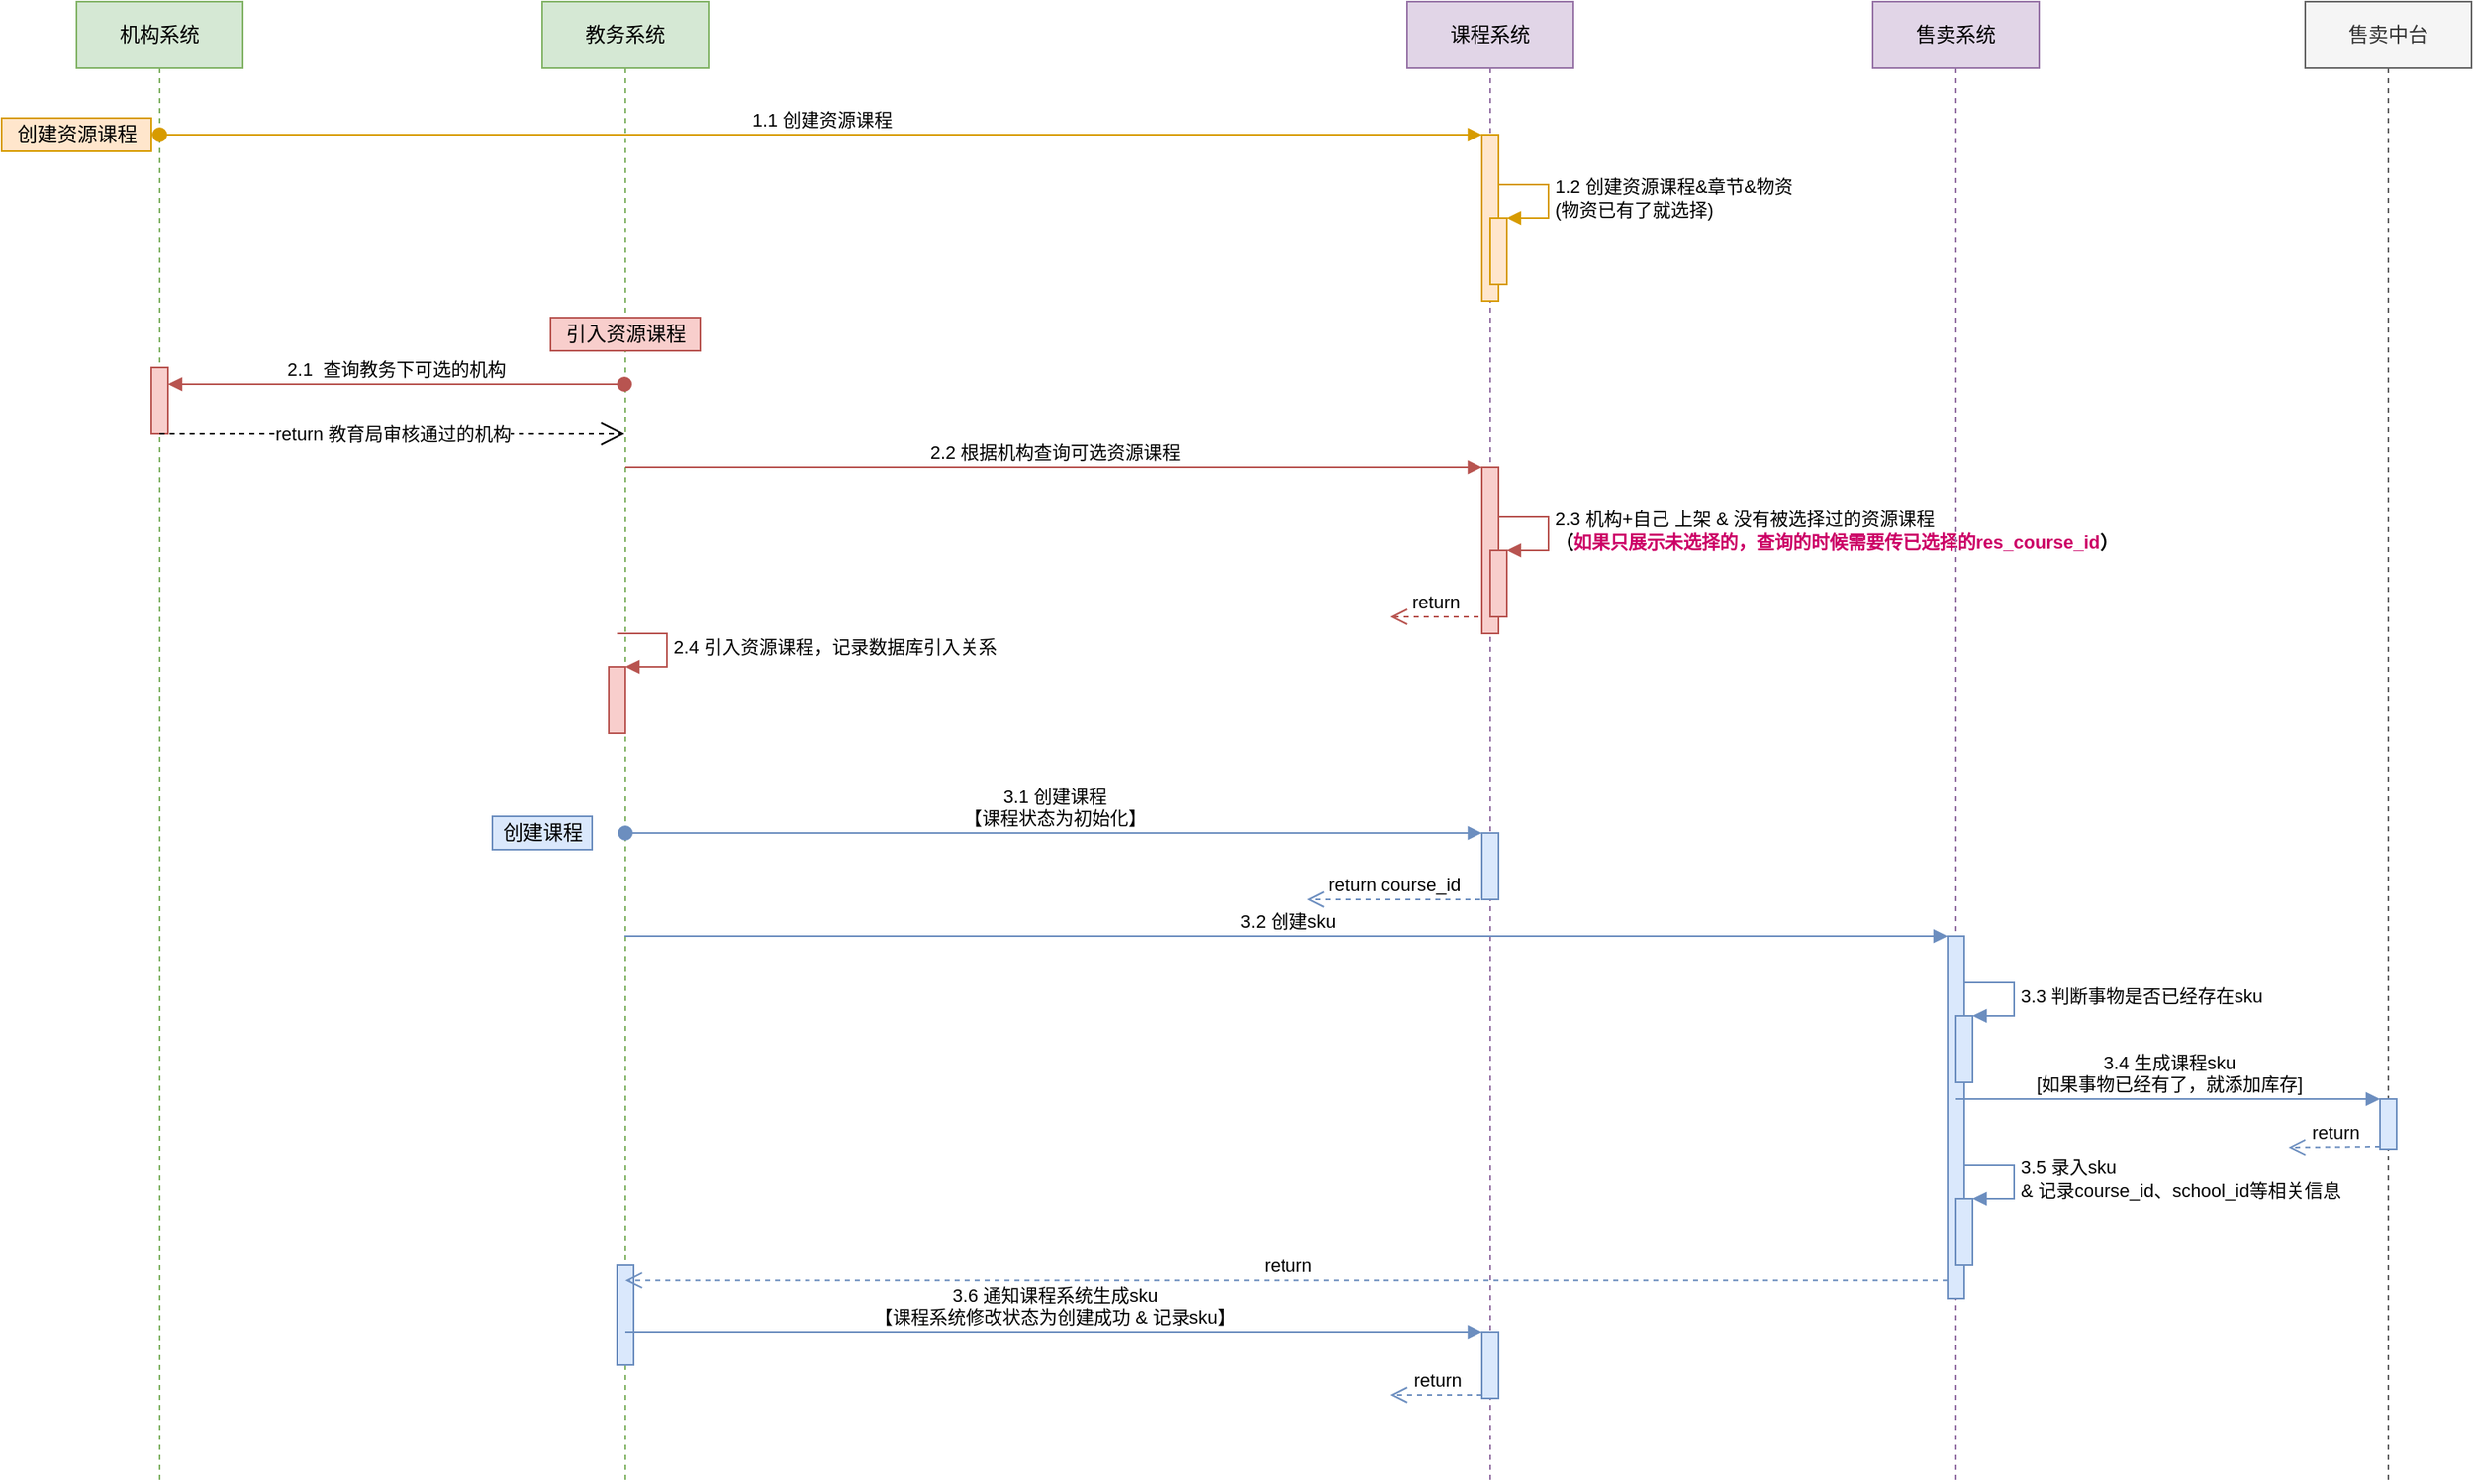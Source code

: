 <mxfile version="15.7.3" type="github">
  <diagram id="MR9MnnFLTP00P_tGPbx0" name="Page-1">
    <mxGraphModel dx="2125" dy="808" grid="1" gridSize="10" guides="1" tooltips="1" connect="1" arrows="1" fold="1" page="1" pageScale="1" pageWidth="827" pageHeight="1169" math="0" shadow="0">
      <root>
        <mxCell id="0" />
        <mxCell id="1" parent="0" />
        <mxCell id="Ux3_DWRhRO94aF-55bSF-1" value="机构系统" style="shape=umlLifeline;perimeter=lifelinePerimeter;whiteSpace=wrap;html=1;container=1;collapsible=0;recursiveResize=0;outlineConnect=0;fillColor=#d5e8d4;strokeColor=#82b366;" parent="1" vertex="1">
          <mxGeometry x="-120" y="130" width="100" height="890" as="geometry" />
        </mxCell>
        <mxCell id="Ux3_DWRhRO94aF-55bSF-17" value="" style="html=1;points=[];perimeter=orthogonalPerimeter;fillColor=#f8cecc;strokeColor=#b85450;" parent="Ux3_DWRhRO94aF-55bSF-1" vertex="1">
          <mxGeometry x="45" y="220" width="10" height="40" as="geometry" />
        </mxCell>
        <mxCell id="Ux3_DWRhRO94aF-55bSF-2" value="教务系统" style="shape=umlLifeline;perimeter=lifelinePerimeter;whiteSpace=wrap;html=1;container=1;collapsible=0;recursiveResize=0;outlineConnect=0;fillColor=#d5e8d4;strokeColor=#82b366;" parent="1" vertex="1">
          <mxGeometry x="160" y="130" width="100" height="890" as="geometry" />
        </mxCell>
        <mxCell id="Ux3_DWRhRO94aF-55bSF-31" value="" style="html=1;points=[];perimeter=orthogonalPerimeter;fillColor=#f8cecc;strokeColor=#b85450;" parent="Ux3_DWRhRO94aF-55bSF-2" vertex="1">
          <mxGeometry x="40" y="400" width="10" height="40" as="geometry" />
        </mxCell>
        <mxCell id="Ux3_DWRhRO94aF-55bSF-32" value="2.4 引入资源课程，记录数据库引入关系" style="edgeStyle=orthogonalEdgeStyle;html=1;align=left;spacingLeft=2;endArrow=block;rounded=0;entryX=1;entryY=0;fillColor=#f8cecc;strokeColor=#b85450;" parent="Ux3_DWRhRO94aF-55bSF-2" target="Ux3_DWRhRO94aF-55bSF-31" edge="1">
          <mxGeometry relative="1" as="geometry">
            <mxPoint x="45" y="380" as="sourcePoint" />
            <Array as="points">
              <mxPoint x="75" y="380" />
            </Array>
          </mxGeometry>
        </mxCell>
        <mxCell id="Ux3_DWRhRO94aF-55bSF-53" value="" style="html=1;points=[];perimeter=orthogonalPerimeter;fillColor=#dae8fc;strokeColor=#6c8ebf;" parent="Ux3_DWRhRO94aF-55bSF-2" vertex="1">
          <mxGeometry x="45" y="760" width="10" height="60" as="geometry" />
        </mxCell>
        <mxCell id="Ux3_DWRhRO94aF-55bSF-27" value="引入资源课程" style="text;html=1;align=center;verticalAlign=middle;resizable=0;points=[];autosize=1;strokeColor=#b85450;fillColor=#f8cecc;" parent="Ux3_DWRhRO94aF-55bSF-2" vertex="1">
          <mxGeometry x="5" y="190" width="90" height="20" as="geometry" />
        </mxCell>
        <mxCell id="Ux3_DWRhRO94aF-55bSF-3" value="课程系统" style="shape=umlLifeline;perimeter=lifelinePerimeter;whiteSpace=wrap;html=1;container=1;collapsible=0;recursiveResize=0;outlineConnect=0;fillColor=#e1d5e7;strokeColor=#9673a6;" parent="1" vertex="1">
          <mxGeometry x="680" y="130" width="100" height="890" as="geometry" />
        </mxCell>
        <mxCell id="Ux3_DWRhRO94aF-55bSF-10" value="" style="html=1;points=[];perimeter=orthogonalPerimeter;fillColor=#ffe6cc;strokeColor=#d79b00;" parent="Ux3_DWRhRO94aF-55bSF-3" vertex="1">
          <mxGeometry x="45" y="80" width="10" height="100" as="geometry" />
        </mxCell>
        <mxCell id="Ux3_DWRhRO94aF-55bSF-12" value="" style="html=1;points=[];perimeter=orthogonalPerimeter;fillColor=#ffe6cc;strokeColor=#d79b00;" parent="Ux3_DWRhRO94aF-55bSF-3" vertex="1">
          <mxGeometry x="50" y="130" width="10" height="40" as="geometry" />
        </mxCell>
        <mxCell id="Ux3_DWRhRO94aF-55bSF-13" value="1.2 创建资源课程&amp;amp;章节&amp;amp;物资&lt;br&gt;(物资已有了就选择)" style="edgeStyle=orthogonalEdgeStyle;html=1;align=left;spacingLeft=2;endArrow=block;rounded=0;entryX=1;entryY=0;fillColor=#ffe6cc;strokeColor=#d79b00;" parent="Ux3_DWRhRO94aF-55bSF-3" target="Ux3_DWRhRO94aF-55bSF-12" edge="1">
          <mxGeometry relative="1" as="geometry">
            <mxPoint x="55" y="110" as="sourcePoint" />
            <Array as="points">
              <mxPoint x="85" y="110" />
            </Array>
          </mxGeometry>
        </mxCell>
        <mxCell id="Ux3_DWRhRO94aF-55bSF-22" value="" style="html=1;points=[];perimeter=orthogonalPerimeter;fillColor=#f8cecc;strokeColor=#b85450;" parent="Ux3_DWRhRO94aF-55bSF-3" vertex="1">
          <mxGeometry x="45" y="280" width="10" height="100" as="geometry" />
        </mxCell>
        <mxCell id="Ux3_DWRhRO94aF-55bSF-25" value="" style="html=1;points=[];perimeter=orthogonalPerimeter;fillColor=#f8cecc;strokeColor=#b85450;" parent="Ux3_DWRhRO94aF-55bSF-3" vertex="1">
          <mxGeometry x="50" y="330" width="10" height="40" as="geometry" />
        </mxCell>
        <mxCell id="Ux3_DWRhRO94aF-55bSF-26" value="2.3 机构+自己 上架 &amp;amp; 没有被选择过的资源课程&lt;br&gt;&lt;b&gt;（&lt;font color=&quot;#cc0066&quot;&gt;如果只展示未选择的，查询的时候需要传已选择的res_course_id&lt;/font&gt;）&lt;/b&gt;" style="edgeStyle=orthogonalEdgeStyle;html=1;align=left;spacingLeft=2;endArrow=block;rounded=0;entryX=1;entryY=0;fillColor=#f8cecc;strokeColor=#b85450;" parent="Ux3_DWRhRO94aF-55bSF-3" target="Ux3_DWRhRO94aF-55bSF-25" edge="1">
          <mxGeometry relative="1" as="geometry">
            <mxPoint x="55" y="310" as="sourcePoint" />
            <Array as="points">
              <mxPoint x="85" y="310" />
            </Array>
          </mxGeometry>
        </mxCell>
        <mxCell id="Ux3_DWRhRO94aF-55bSF-33" value="" style="html=1;points=[];perimeter=orthogonalPerimeter;fillColor=#dae8fc;strokeColor=#6c8ebf;" parent="Ux3_DWRhRO94aF-55bSF-3" vertex="1">
          <mxGeometry x="45" y="500" width="10" height="40" as="geometry" />
        </mxCell>
        <mxCell id="Ux3_DWRhRO94aF-55bSF-56" value="" style="html=1;points=[];perimeter=orthogonalPerimeter;fillColor=#dae8fc;strokeColor=#6c8ebf;" parent="Ux3_DWRhRO94aF-55bSF-3" vertex="1">
          <mxGeometry x="45" y="800" width="10" height="40" as="geometry" />
        </mxCell>
        <mxCell id="Ux3_DWRhRO94aF-55bSF-58" value="return" style="html=1;verticalAlign=bottom;endArrow=open;dashed=1;endSize=8;exitX=0;exitY=0.95;rounded=0;fillColor=#dae8fc;strokeColor=#6c8ebf;" parent="Ux3_DWRhRO94aF-55bSF-3" source="Ux3_DWRhRO94aF-55bSF-56" edge="1">
          <mxGeometry relative="1" as="geometry">
            <mxPoint x="-10" y="838" as="targetPoint" />
          </mxGeometry>
        </mxCell>
        <mxCell id="Ux3_DWRhRO94aF-55bSF-4" value="售卖系统" style="shape=umlLifeline;perimeter=lifelinePerimeter;whiteSpace=wrap;html=1;container=1;collapsible=0;recursiveResize=0;outlineConnect=0;fillColor=#e1d5e7;strokeColor=#9673a6;" parent="1" vertex="1">
          <mxGeometry x="960" y="130" width="100" height="890" as="geometry" />
        </mxCell>
        <mxCell id="Ux3_DWRhRO94aF-55bSF-38" value="" style="html=1;points=[];perimeter=orthogonalPerimeter;fillColor=#dae8fc;strokeColor=#6c8ebf;" parent="Ux3_DWRhRO94aF-55bSF-4" vertex="1">
          <mxGeometry x="45" y="562" width="10" height="218" as="geometry" />
        </mxCell>
        <mxCell id="Ux3_DWRhRO94aF-55bSF-44" value="" style="html=1;points=[];perimeter=orthogonalPerimeter;fillColor=#dae8fc;strokeColor=#6c8ebf;" parent="Ux3_DWRhRO94aF-55bSF-4" vertex="1">
          <mxGeometry x="50" y="610" width="10" height="40" as="geometry" />
        </mxCell>
        <mxCell id="Ux3_DWRhRO94aF-55bSF-45" value="3.3 判断事物是否已经存在sku" style="edgeStyle=orthogonalEdgeStyle;html=1;align=left;spacingLeft=2;endArrow=block;rounded=0;entryX=1;entryY=0;fillColor=#dae8fc;strokeColor=#6c8ebf;" parent="Ux3_DWRhRO94aF-55bSF-4" target="Ux3_DWRhRO94aF-55bSF-44" edge="1">
          <mxGeometry relative="1" as="geometry">
            <mxPoint x="55" y="590" as="sourcePoint" />
            <Array as="points">
              <mxPoint x="85" y="590" />
            </Array>
          </mxGeometry>
        </mxCell>
        <mxCell id="Ux3_DWRhRO94aF-55bSF-51" value="" style="html=1;points=[];perimeter=orthogonalPerimeter;fillColor=#dae8fc;strokeColor=#6c8ebf;" parent="Ux3_DWRhRO94aF-55bSF-4" vertex="1">
          <mxGeometry x="50" y="720" width="10" height="40" as="geometry" />
        </mxCell>
        <mxCell id="Ux3_DWRhRO94aF-55bSF-52" value="3.5 录入sku &lt;br&gt;&amp;amp; 记录course_id、school_id等相关信息" style="edgeStyle=orthogonalEdgeStyle;html=1;align=left;spacingLeft=2;endArrow=block;rounded=0;entryX=1;entryY=0;fillColor=#dae8fc;strokeColor=#6c8ebf;" parent="Ux3_DWRhRO94aF-55bSF-4" target="Ux3_DWRhRO94aF-55bSF-51" edge="1">
          <mxGeometry relative="1" as="geometry">
            <mxPoint x="55" y="700" as="sourcePoint" />
            <Array as="points">
              <mxPoint x="85" y="700" />
            </Array>
          </mxGeometry>
        </mxCell>
        <mxCell id="Ux3_DWRhRO94aF-55bSF-5" value="售卖中台" style="shape=umlLifeline;perimeter=lifelinePerimeter;whiteSpace=wrap;html=1;container=1;collapsible=0;recursiveResize=0;outlineConnect=0;fillColor=#f5f5f5;fontColor=#333333;strokeColor=#666666;" parent="1" vertex="1">
          <mxGeometry x="1220" y="130" width="100" height="890" as="geometry" />
        </mxCell>
        <mxCell id="Ux3_DWRhRO94aF-55bSF-46" value="" style="html=1;points=[];perimeter=orthogonalPerimeter;fillColor=#dae8fc;strokeColor=#6c8ebf;" parent="Ux3_DWRhRO94aF-55bSF-5" vertex="1">
          <mxGeometry x="45" y="660" width="10" height="30" as="geometry" />
        </mxCell>
        <mxCell id="Ux3_DWRhRO94aF-55bSF-48" value="return" style="html=1;verticalAlign=bottom;endArrow=open;dashed=1;endSize=8;exitX=0;exitY=0.95;rounded=0;fillColor=#dae8fc;strokeColor=#6c8ebf;" parent="Ux3_DWRhRO94aF-55bSF-5" source="Ux3_DWRhRO94aF-55bSF-46" edge="1">
          <mxGeometry relative="1" as="geometry">
            <mxPoint x="-10" y="689" as="targetPoint" />
          </mxGeometry>
        </mxCell>
        <mxCell id="Ux3_DWRhRO94aF-55bSF-11" value="1.1 创建资源课程" style="html=1;verticalAlign=bottom;startArrow=oval;endArrow=block;startSize=8;rounded=0;fillColor=#ffe6cc;strokeColor=#d79b00;" parent="1" source="Ux3_DWRhRO94aF-55bSF-1" target="Ux3_DWRhRO94aF-55bSF-10" edge="1">
          <mxGeometry relative="1" as="geometry">
            <mxPoint x="665" y="210" as="sourcePoint" />
            <Array as="points">
              <mxPoint x="300" y="210" />
            </Array>
          </mxGeometry>
        </mxCell>
        <mxCell id="Ux3_DWRhRO94aF-55bSF-18" value="2.1&amp;nbsp; 查询教务下可选的机构" style="html=1;verticalAlign=bottom;startArrow=oval;endArrow=block;startSize=8;rounded=0;fillColor=#f8cecc;strokeColor=#b85450;" parent="1" source="Ux3_DWRhRO94aF-55bSF-2" target="Ux3_DWRhRO94aF-55bSF-17" edge="1">
          <mxGeometry relative="1" as="geometry">
            <mxPoint x="399" y="360" as="sourcePoint" />
            <Array as="points">
              <mxPoint x="120" y="360" />
            </Array>
          </mxGeometry>
        </mxCell>
        <mxCell id="Ux3_DWRhRO94aF-55bSF-19" value="创建资源课程" style="text;html=1;align=center;verticalAlign=middle;resizable=0;points=[];autosize=1;strokeColor=#d79b00;fillColor=#ffe6cc;" parent="1" vertex="1">
          <mxGeometry x="-165" y="200" width="90" height="20" as="geometry" />
        </mxCell>
        <mxCell id="Ux3_DWRhRO94aF-55bSF-23" value="2.2 根据机构查询可选资源课程" style="html=1;verticalAlign=bottom;endArrow=block;entryX=0;entryY=0;rounded=0;fillColor=#f8cecc;strokeColor=#b85450;" parent="1" source="Ux3_DWRhRO94aF-55bSF-2" target="Ux3_DWRhRO94aF-55bSF-22" edge="1">
          <mxGeometry relative="1" as="geometry">
            <mxPoint x="655" y="410" as="sourcePoint" />
          </mxGeometry>
        </mxCell>
        <mxCell id="Ux3_DWRhRO94aF-55bSF-28" value="return" style="html=1;verticalAlign=bottom;endArrow=open;dashed=1;endSize=8;rounded=0;exitX=-0.2;exitY=0.9;exitDx=0;exitDy=0;exitPerimeter=0;fillColor=#f8cecc;strokeColor=#b85450;" parent="1" source="Ux3_DWRhRO94aF-55bSF-22" edge="1">
          <mxGeometry relative="1" as="geometry">
            <mxPoint x="710" y="500" as="sourcePoint" />
            <mxPoint x="670" y="500" as="targetPoint" />
          </mxGeometry>
        </mxCell>
        <mxCell id="Ux3_DWRhRO94aF-55bSF-34" value="3.1 创建课程&lt;br&gt;【课程状态为初始化】" style="html=1;verticalAlign=bottom;startArrow=oval;endArrow=block;startSize=8;rounded=0;fillColor=#dae8fc;strokeColor=#6c8ebf;" parent="1" source="Ux3_DWRhRO94aF-55bSF-2" target="Ux3_DWRhRO94aF-55bSF-33" edge="1">
          <mxGeometry relative="1" as="geometry">
            <mxPoint x="665" y="630" as="sourcePoint" />
            <Array as="points">
              <mxPoint x="370" y="630" />
            </Array>
          </mxGeometry>
        </mxCell>
        <mxCell id="Ux3_DWRhRO94aF-55bSF-35" value="创建课程" style="text;html=1;align=center;verticalAlign=middle;resizable=0;points=[];autosize=1;strokeColor=#6c8ebf;fillColor=#dae8fc;" parent="1" vertex="1">
          <mxGeometry x="130" y="620" width="60" height="20" as="geometry" />
        </mxCell>
        <mxCell id="Ux3_DWRhRO94aF-55bSF-36" value="return course_id" style="html=1;verticalAlign=bottom;endArrow=open;dashed=1;endSize=8;rounded=0;fillColor=#dae8fc;strokeColor=#6c8ebf;" parent="1" edge="1">
          <mxGeometry relative="1" as="geometry">
            <mxPoint x="724" y="670" as="sourcePoint" />
            <mxPoint x="620" y="670" as="targetPoint" />
          </mxGeometry>
        </mxCell>
        <mxCell id="Ux3_DWRhRO94aF-55bSF-39" value="3.2 创建sku" style="html=1;verticalAlign=bottom;endArrow=block;entryX=0;entryY=0;rounded=0;fillColor=#dae8fc;strokeColor=#6c8ebf;" parent="1" target="Ux3_DWRhRO94aF-55bSF-38" edge="1">
          <mxGeometry relative="1" as="geometry">
            <mxPoint x="209.5" y="692" as="sourcePoint" />
          </mxGeometry>
        </mxCell>
        <mxCell id="Ux3_DWRhRO94aF-55bSF-47" value="3.4 生成课程sku&lt;br&gt;[如果事物已经有了，就添加库存]" style="html=1;verticalAlign=bottom;endArrow=block;entryX=0;entryY=0;rounded=0;fillColor=#dae8fc;strokeColor=#6c8ebf;" parent="1" source="Ux3_DWRhRO94aF-55bSF-4" target="Ux3_DWRhRO94aF-55bSF-46" edge="1">
          <mxGeometry relative="1" as="geometry">
            <mxPoint x="1195" y="790" as="sourcePoint" />
          </mxGeometry>
        </mxCell>
        <mxCell id="Ux3_DWRhRO94aF-55bSF-40" value="return" style="html=1;verticalAlign=bottom;endArrow=open;dashed=1;endSize=8;exitX=0;exitY=0.95;rounded=0;fillColor=#dae8fc;strokeColor=#6c8ebf;" parent="1" source="Ux3_DWRhRO94aF-55bSF-38" target="Ux3_DWRhRO94aF-55bSF-2" edge="1">
          <mxGeometry relative="1" as="geometry">
            <mxPoint x="330" y="899" as="targetPoint" />
          </mxGeometry>
        </mxCell>
        <mxCell id="Ux3_DWRhRO94aF-55bSF-57" value="3.6 通知课程系统生成sku&lt;br&gt;【课程系统修改状态为创建成功 &amp;amp; 记录sku】" style="html=1;verticalAlign=bottom;endArrow=block;entryX=0;entryY=0;rounded=0;fillColor=#dae8fc;strokeColor=#6c8ebf;" parent="1" source="Ux3_DWRhRO94aF-55bSF-2" target="Ux3_DWRhRO94aF-55bSF-56" edge="1">
          <mxGeometry relative="1" as="geometry">
            <mxPoint x="655" y="930" as="sourcePoint" />
          </mxGeometry>
        </mxCell>
        <mxCell id="RQe5JYnBtvTr14YXZhqm-1" value="return 教育局审核通过的机构" style="endArrow=open;endSize=12;dashed=1;html=1;rounded=0;exitX=0.5;exitY=1;exitDx=0;exitDy=0;exitPerimeter=0;" edge="1" parent="1" source="Ux3_DWRhRO94aF-55bSF-17" target="Ux3_DWRhRO94aF-55bSF-2">
          <mxGeometry width="160" relative="1" as="geometry">
            <mxPoint x="-60" y="390" as="sourcePoint" />
            <mxPoint x="-20" y="390" as="targetPoint" />
          </mxGeometry>
        </mxCell>
      </root>
    </mxGraphModel>
  </diagram>
</mxfile>
